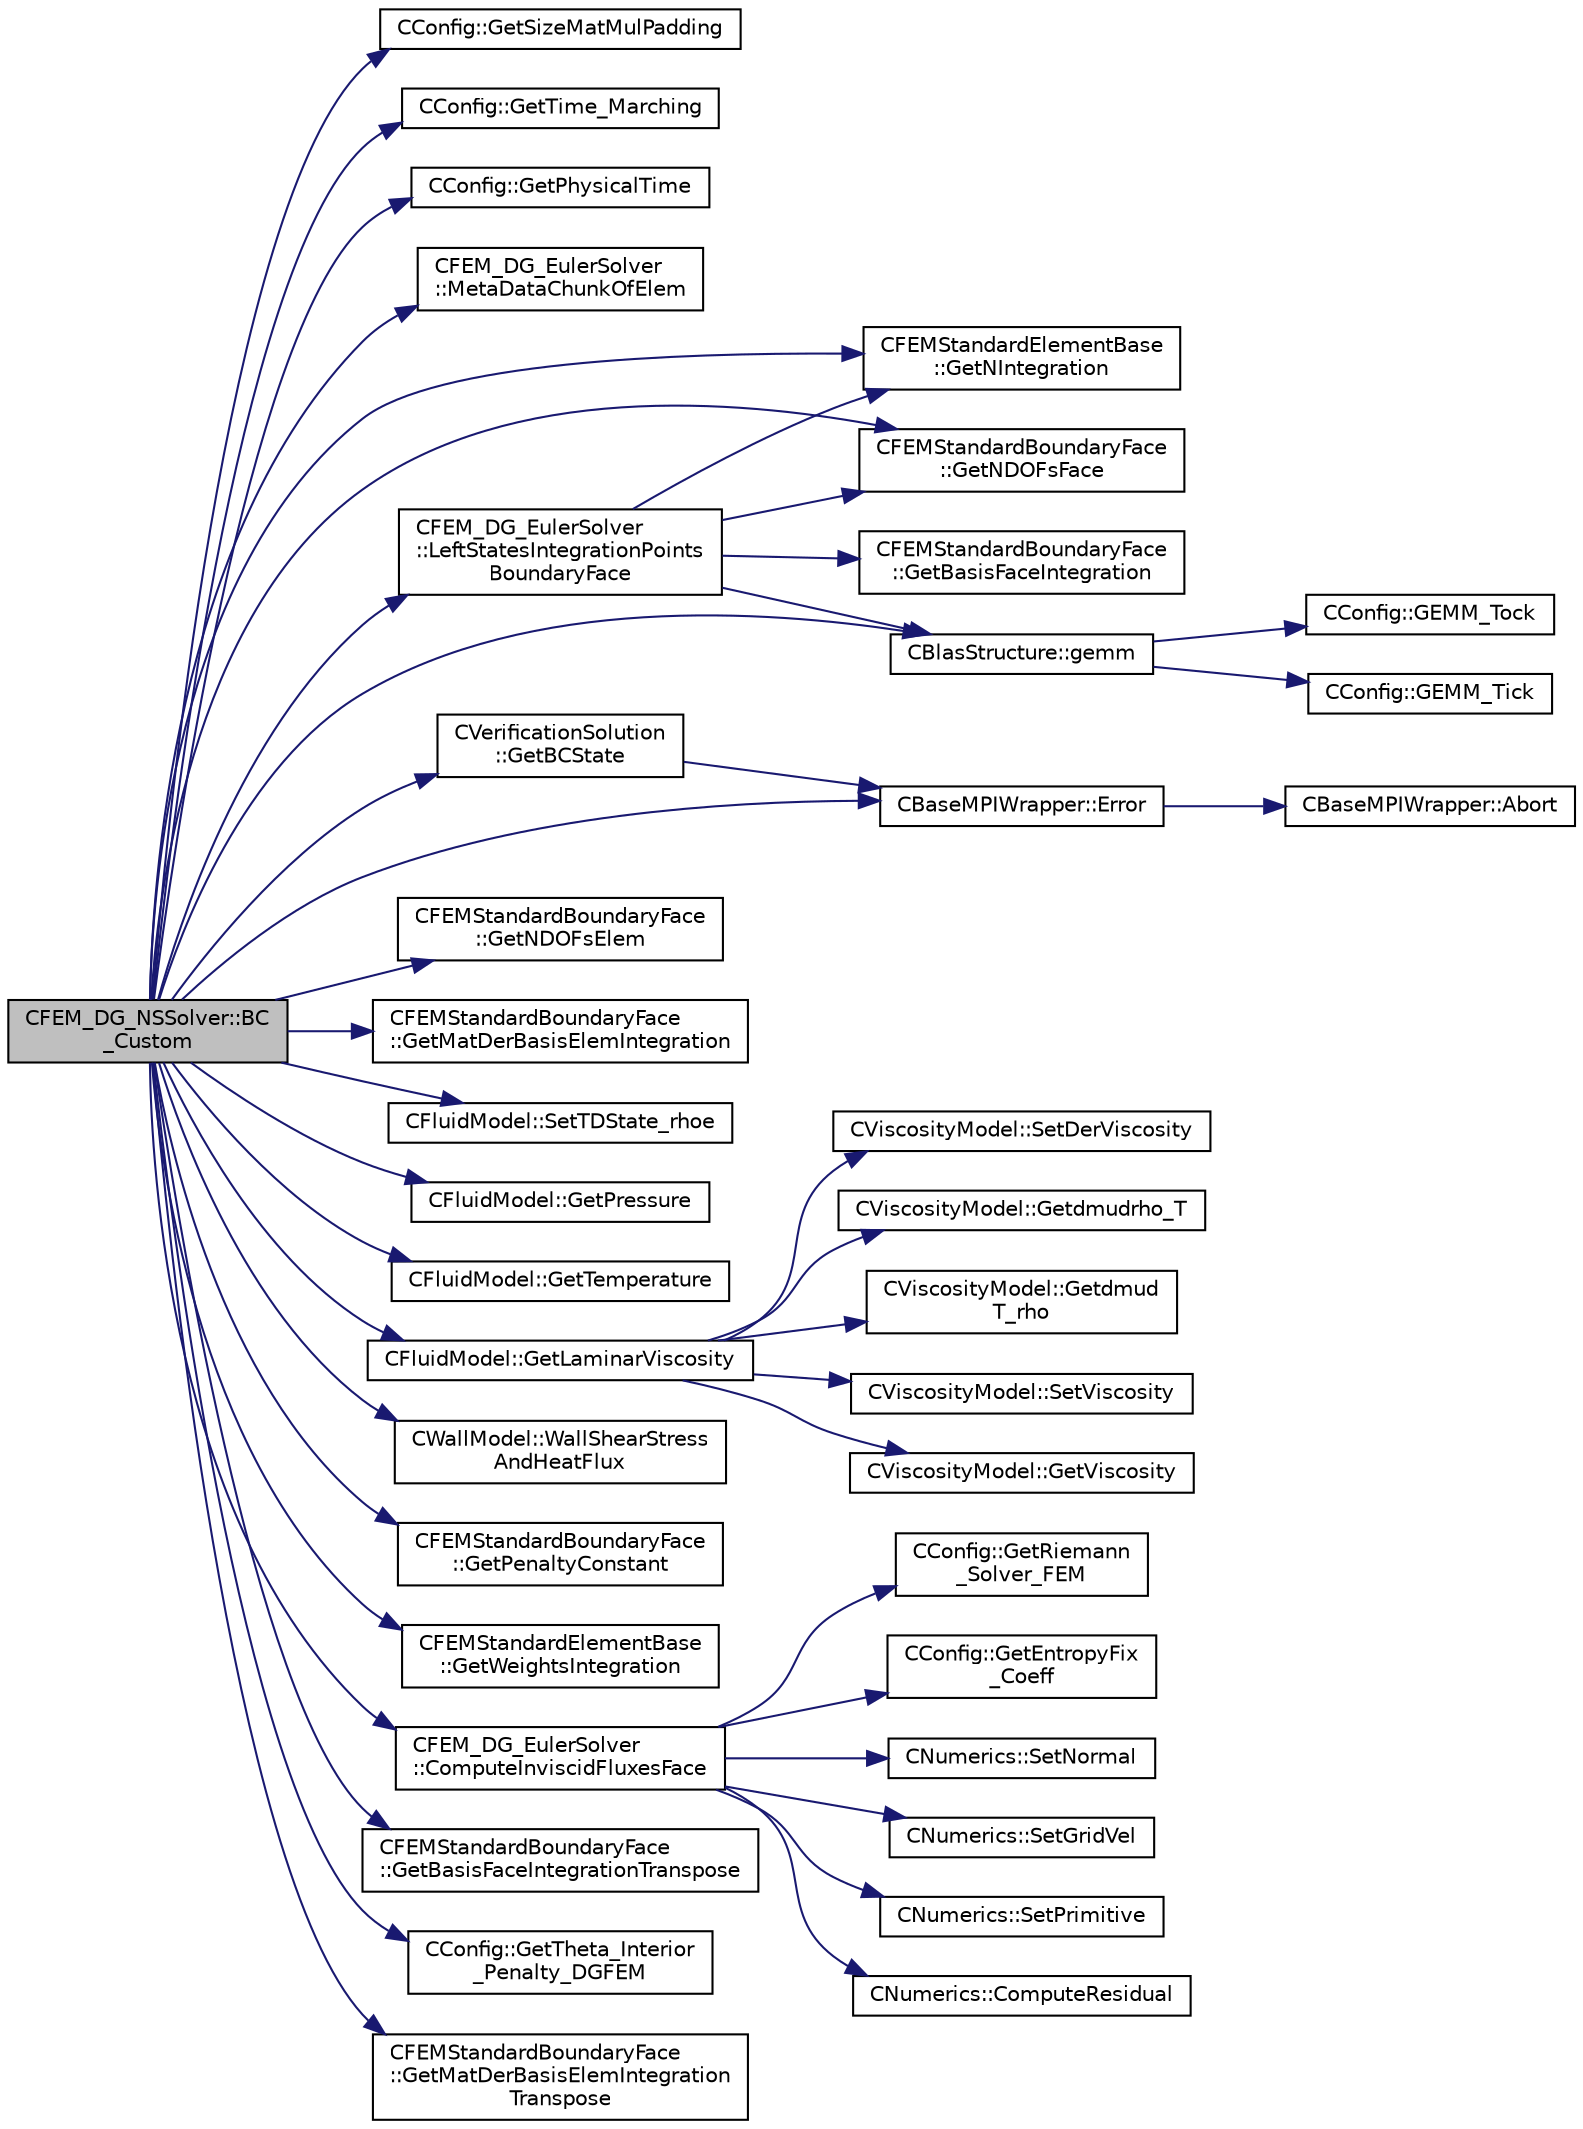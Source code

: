 digraph "CFEM_DG_NSSolver::BC_Custom"
{
  edge [fontname="Helvetica",fontsize="10",labelfontname="Helvetica",labelfontsize="10"];
  node [fontname="Helvetica",fontsize="10",shape=record];
  rankdir="LR";
  Node15 [label="CFEM_DG_NSSolver::BC\l_Custom",height=0.2,width=0.4,color="black", fillcolor="grey75", style="filled", fontcolor="black"];
  Node15 -> Node16 [color="midnightblue",fontsize="10",style="solid",fontname="Helvetica"];
  Node16 [label="CConfig::GetSizeMatMulPadding",height=0.2,width=0.4,color="black", fillcolor="white", style="filled",URL="$class_c_config.html#aea5478f0851e4cb4d11c262fb6c6e8c4",tooltip="Function to make available the matrix size in vectorization in order to optimize the gemm performance..."];
  Node15 -> Node17 [color="midnightblue",fontsize="10",style="solid",fontname="Helvetica"];
  Node17 [label="CConfig::GetTime_Marching",height=0.2,width=0.4,color="black", fillcolor="white", style="filled",URL="$class_c_config.html#a864d499ce740184803607801c47abda7",tooltip="Provides information about the time integration, and change the write in the output files information..."];
  Node15 -> Node18 [color="midnightblue",fontsize="10",style="solid",fontname="Helvetica"];
  Node18 [label="CConfig::GetPhysicalTime",height=0.2,width=0.4,color="black", fillcolor="white", style="filled",URL="$class_c_config.html#a4d6b8796bf9552840a48d50c3b0d19b6",tooltip="Get the current physical time. "];
  Node15 -> Node19 [color="midnightblue",fontsize="10",style="solid",fontname="Helvetica"];
  Node19 [label="CFEM_DG_EulerSolver\l::MetaDataChunkOfElem",height=0.2,width=0.4,color="black", fillcolor="white", style="filled",URL="$class_c_f_e_m___d_g___euler_solver.html#ad358fa06c0e5b2762ad3258eb2c677e2",tooltip="Template function, which determines some meta data for the chunk of elements/faces that must be treat..."];
  Node15 -> Node20 [color="midnightblue",fontsize="10",style="solid",fontname="Helvetica"];
  Node20 [label="CFEMStandardElementBase\l::GetNIntegration",height=0.2,width=0.4,color="black", fillcolor="white", style="filled",URL="$class_c_f_e_m_standard_element_base.html#aa5ad06a05a1d7b66bccca65521168a3b",tooltip="Function, which makes available the number of integration points for this standard element..."];
  Node15 -> Node21 [color="midnightblue",fontsize="10",style="solid",fontname="Helvetica"];
  Node21 [label="CFEM_DG_EulerSolver\l::LeftStatesIntegrationPoints\lBoundaryFace",height=0.2,width=0.4,color="black", fillcolor="white", style="filled",URL="$class_c_f_e_m___d_g___euler_solver.html#a79debb4e2ee70feac94e9a420705dbf9",tooltip="Function, which computes the left state of a boundary face. "];
  Node21 -> Node20 [color="midnightblue",fontsize="10",style="solid",fontname="Helvetica"];
  Node21 -> Node22 [color="midnightblue",fontsize="10",style="solid",fontname="Helvetica"];
  Node22 [label="CFEMStandardBoundaryFace\l::GetNDOFsFace",height=0.2,width=0.4,color="black", fillcolor="white", style="filled",URL="$class_c_f_e_m_standard_boundary_face.html#a26266f4d68d95c22bbb949fe6d8f5db6",tooltip="Function, which makes available the number of DOFs of the face. "];
  Node21 -> Node23 [color="midnightblue",fontsize="10",style="solid",fontname="Helvetica"];
  Node23 [label="CFEMStandardBoundaryFace\l::GetBasisFaceIntegration",height=0.2,width=0.4,color="black", fillcolor="white", style="filled",URL="$class_c_f_e_m_standard_boundary_face.html#a283dc8babad462022e4621afe0251929",tooltip="Function, which makes available the face basis functions in the integration points. "];
  Node21 -> Node24 [color="midnightblue",fontsize="10",style="solid",fontname="Helvetica"];
  Node24 [label="CBlasStructure::gemm",height=0.2,width=0.4,color="black", fillcolor="white", style="filled",URL="$class_c_blas_structure.html#a40a585307895af828a7f51cd0ccbf81d",tooltip="Function, which carries out a dense matrix product. It is a limited version of the BLAS gemm function..."];
  Node24 -> Node25 [color="midnightblue",fontsize="10",style="solid",fontname="Helvetica"];
  Node25 [label="CConfig::GEMM_Tick",height=0.2,width=0.4,color="black", fillcolor="white", style="filled",URL="$class_c_config.html#a2628e094b67a6d5cb410710aa00fa69b",tooltip="Start the timer for profiling subroutines. "];
  Node24 -> Node26 [color="midnightblue",fontsize="10",style="solid",fontname="Helvetica"];
  Node26 [label="CConfig::GEMM_Tock",height=0.2,width=0.4,color="black", fillcolor="white", style="filled",URL="$class_c_config.html#ae8d24548bd977c6a76e06ed9814418bb",tooltip="Stop the timer for the GEMM profiling and store results. "];
  Node15 -> Node27 [color="midnightblue",fontsize="10",style="solid",fontname="Helvetica"];
  Node27 [label="CVerificationSolution\l::GetBCState",height=0.2,width=0.4,color="black", fillcolor="white", style="filled",URL="$class_c_verification_solution.html#ab7c42e689cf7bbc014d1d2d04b95dc76",tooltip="Get the boundary conditions state for an exact solution. "];
  Node27 -> Node28 [color="midnightblue",fontsize="10",style="solid",fontname="Helvetica"];
  Node28 [label="CBaseMPIWrapper::Error",height=0.2,width=0.4,color="black", fillcolor="white", style="filled",URL="$class_c_base_m_p_i_wrapper.html#a04457c47629bda56704e6a8804833eeb"];
  Node28 -> Node29 [color="midnightblue",fontsize="10",style="solid",fontname="Helvetica"];
  Node29 [label="CBaseMPIWrapper::Abort",height=0.2,width=0.4,color="black", fillcolor="white", style="filled",URL="$class_c_base_m_p_i_wrapper.html#a21ef5681e2acb532d345e9bab173ef07"];
  Node15 -> Node28 [color="midnightblue",fontsize="10",style="solid",fontname="Helvetica"];
  Node15 -> Node30 [color="midnightblue",fontsize="10",style="solid",fontname="Helvetica"];
  Node30 [label="CFEMStandardBoundaryFace\l::GetNDOFsElem",height=0.2,width=0.4,color="black", fillcolor="white", style="filled",URL="$class_c_f_e_m_standard_boundary_face.html#aad6afe2fa8d35697a57dfc22a7542176",tooltip="Function, which makes available the number of DOFs of the adjacent element. "];
  Node15 -> Node31 [color="midnightblue",fontsize="10",style="solid",fontname="Helvetica"];
  Node31 [label="CFEMStandardBoundaryFace\l::GetMatDerBasisElemIntegration",height=0.2,width=0.4,color="black", fillcolor="white", style="filled",URL="$class_c_f_e_m_standard_boundary_face.html#af348ced10e1bc0d2a33992de84c13127",tooltip="Function, which makes available the matrix with the derivatives of the element basis functions in the..."];
  Node15 -> Node24 [color="midnightblue",fontsize="10",style="solid",fontname="Helvetica"];
  Node15 -> Node32 [color="midnightblue",fontsize="10",style="solid",fontname="Helvetica"];
  Node32 [label="CFluidModel::SetTDState_rhoe",height=0.2,width=0.4,color="black", fillcolor="white", style="filled",URL="$class_c_fluid_model.html#a90fdefd3a55d97d55d5211988c9a7ab1",tooltip="virtual member that would be different for each gas model implemented "];
  Node15 -> Node33 [color="midnightblue",fontsize="10",style="solid",fontname="Helvetica"];
  Node33 [label="CFluidModel::GetPressure",height=0.2,width=0.4,color="black", fillcolor="white", style="filled",URL="$class_c_fluid_model.html#a169d9e9a0c7f8b5d35642940c62c4ecb",tooltip="Get fluid pressure. "];
  Node15 -> Node34 [color="midnightblue",fontsize="10",style="solid",fontname="Helvetica"];
  Node34 [label="CFluidModel::GetTemperature",height=0.2,width=0.4,color="black", fillcolor="white", style="filled",URL="$class_c_fluid_model.html#aeba3f29d27211ff50acad59477105969",tooltip="Get fluid temperature. "];
  Node15 -> Node35 [color="midnightblue",fontsize="10",style="solid",fontname="Helvetica"];
  Node35 [label="CFluidModel::GetLaminarViscosity",height=0.2,width=0.4,color="black", fillcolor="white", style="filled",URL="$class_c_fluid_model.html#aacc86b5eb9d89d858870caf49c63eed8",tooltip="Get fluid dynamic viscosity. "];
  Node35 -> Node36 [color="midnightblue",fontsize="10",style="solid",fontname="Helvetica"];
  Node36 [label="CViscosityModel::SetViscosity",height=0.2,width=0.4,color="black", fillcolor="white", style="filled",URL="$class_c_viscosity_model.html#af665c498219e0954aba6a62000be2d92",tooltip="Set Viscosity. "];
  Node35 -> Node37 [color="midnightblue",fontsize="10",style="solid",fontname="Helvetica"];
  Node37 [label="CViscosityModel::GetViscosity",height=0.2,width=0.4,color="black", fillcolor="white", style="filled",URL="$class_c_viscosity_model.html#abd109aeaf6af06115166fe4fe46f733c",tooltip="return viscosity value. "];
  Node35 -> Node38 [color="midnightblue",fontsize="10",style="solid",fontname="Helvetica"];
  Node38 [label="CViscosityModel::SetDerViscosity",height=0.2,width=0.4,color="black", fillcolor="white", style="filled",URL="$class_c_viscosity_model.html#a404a4a2a95dbe269ca84b9df7dbaad35",tooltip="Set Viscosity Derivatives. "];
  Node35 -> Node39 [color="midnightblue",fontsize="10",style="solid",fontname="Helvetica"];
  Node39 [label="CViscosityModel::Getdmudrho_T",height=0.2,width=0.4,color="black", fillcolor="white", style="filled",URL="$class_c_viscosity_model.html#aeb8f1e75690ad356aa3cef03e63079a5",tooltip="return viscosity partial derivative value. "];
  Node35 -> Node40 [color="midnightblue",fontsize="10",style="solid",fontname="Helvetica"];
  Node40 [label="CViscosityModel::Getdmud\lT_rho",height=0.2,width=0.4,color="black", fillcolor="white", style="filled",URL="$class_c_viscosity_model.html#a1452210f8279fae334c664ca4a4ae43a",tooltip="return viscosity partial derivative value. "];
  Node15 -> Node41 [color="midnightblue",fontsize="10",style="solid",fontname="Helvetica"];
  Node41 [label="CWallModel::WallShearStress\lAndHeatFlux",height=0.2,width=0.4,color="black", fillcolor="white", style="filled",URL="$class_c_wall_model.html#aa97d804c3e84dddab5c3e16b5996b16a",tooltip="Virtual function, which computes the wall shear stress and heat flux from the data at the exchange lo..."];
  Node15 -> Node22 [color="midnightblue",fontsize="10",style="solid",fontname="Helvetica"];
  Node15 -> Node42 [color="midnightblue",fontsize="10",style="solid",fontname="Helvetica"];
  Node42 [label="CFEMStandardBoundaryFace\l::GetPenaltyConstant",height=0.2,width=0.4,color="black", fillcolor="white", style="filled",URL="$class_c_f_e_m_standard_boundary_face.html#aa2e4984684567bfa78f6556ad41a7c9c",tooltip="Function, which makes available the penalty constant for this standard face. "];
  Node15 -> Node43 [color="midnightblue",fontsize="10",style="solid",fontname="Helvetica"];
  Node43 [label="CFEMStandardElementBase\l::GetWeightsIntegration",height=0.2,width=0.4,color="black", fillcolor="white", style="filled",URL="$class_c_f_e_m_standard_element_base.html#abf33578c3a19de596dc704d3d4d00039",tooltip="Function, which makes available the weights in the integration points. "];
  Node15 -> Node44 [color="midnightblue",fontsize="10",style="solid",fontname="Helvetica"];
  Node44 [label="CFEM_DG_EulerSolver\l::ComputeInviscidFluxesFace",height=0.2,width=0.4,color="black", fillcolor="white", style="filled",URL="$class_c_f_e_m___d_g___euler_solver.html#a4851d39829e12202592d85c36ea36489",tooltip="Function, which computes the inviscid fluxes in face points. "];
  Node44 -> Node45 [color="midnightblue",fontsize="10",style="solid",fontname="Helvetica"];
  Node45 [label="CConfig::GetRiemann\l_Solver_FEM",height=0.2,width=0.4,color="black", fillcolor="white", style="filled",URL="$class_c_config.html#ac5d613463ef0d7b01e66c4e33f586afb",tooltip="Get the kind of Riemann solver for the DG method (FEM flow solver). "];
  Node44 -> Node46 [color="midnightblue",fontsize="10",style="solid",fontname="Helvetica"];
  Node46 [label="CConfig::GetEntropyFix\l_Coeff",height=0.2,width=0.4,color="black", fillcolor="white", style="filled",URL="$class_c_config.html#a0f7ace5ebf01fd50bcadab8b50b897c8",tooltip="Get the entropy fix. "];
  Node44 -> Node47 [color="midnightblue",fontsize="10",style="solid",fontname="Helvetica"];
  Node47 [label="CNumerics::SetNormal",height=0.2,width=0.4,color="black", fillcolor="white", style="filled",URL="$class_c_numerics.html#a41903d97957f351cd9ee63ca404985b1",tooltip="Set the value of the normal vector to the face between two points. "];
  Node44 -> Node48 [color="midnightblue",fontsize="10",style="solid",fontname="Helvetica"];
  Node48 [label="CNumerics::SetGridVel",height=0.2,width=0.4,color="black", fillcolor="white", style="filled",URL="$class_c_numerics.html#ae15b9e4ad2008444365109c434e24207",tooltip="Set the velocity of the computational grid. "];
  Node44 -> Node49 [color="midnightblue",fontsize="10",style="solid",fontname="Helvetica"];
  Node49 [label="CNumerics::SetPrimitive",height=0.2,width=0.4,color="black", fillcolor="white", style="filled",URL="$class_c_numerics.html#af72b17d397adf09beed2e99e2daf895c",tooltip="Set the value of the primitive variables. "];
  Node44 -> Node50 [color="midnightblue",fontsize="10",style="solid",fontname="Helvetica"];
  Node50 [label="CNumerics::ComputeResidual",height=0.2,width=0.4,color="black", fillcolor="white", style="filled",URL="$class_c_numerics.html#abe734316e0047f463f059fd77a281958",tooltip="Compute the numerical residual. "];
  Node15 -> Node51 [color="midnightblue",fontsize="10",style="solid",fontname="Helvetica"];
  Node51 [label="CFEMStandardBoundaryFace\l::GetBasisFaceIntegrationTranspose",height=0.2,width=0.4,color="black", fillcolor="white", style="filled",URL="$class_c_f_e_m_standard_boundary_face.html#a2d12edcf4ade4e05af14d9c9f2fa6e07",tooltip="Function, which makes available transpose matrix of the face basis functions in the integration point..."];
  Node15 -> Node52 [color="midnightblue",fontsize="10",style="solid",fontname="Helvetica"];
  Node52 [label="CConfig::GetTheta_Interior\l_Penalty_DGFEM",height=0.2,width=0.4,color="black", fillcolor="white", style="filled",URL="$class_c_config.html#aebb368493e43eb306cf65de037c2e9bc",tooltip="Function to make available the multiplication factor theta of the symmetrizing terms in the DG discre..."];
  Node15 -> Node53 [color="midnightblue",fontsize="10",style="solid",fontname="Helvetica"];
  Node53 [label="CFEMStandardBoundaryFace\l::GetMatDerBasisElemIntegration\lTranspose",height=0.2,width=0.4,color="black", fillcolor="white", style="filled",URL="$class_c_f_e_m_standard_boundary_face.html#a60da212d9394abf0741c61fa2a955ced",tooltip="Function, which makes available the transpose of the matrix with the derivatives of the element basis..."];
}
